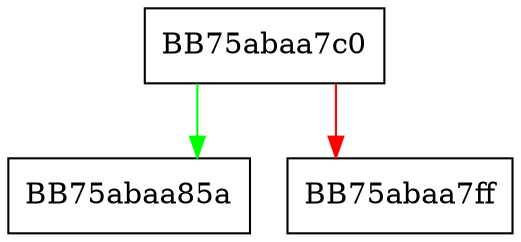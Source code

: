 digraph expiry {
  node [shape="box"];
  graph [splines=ortho];
  BB75abaa7c0 -> BB75abaa85a [color="green"];
  BB75abaa7c0 -> BB75abaa7ff [color="red"];
}
